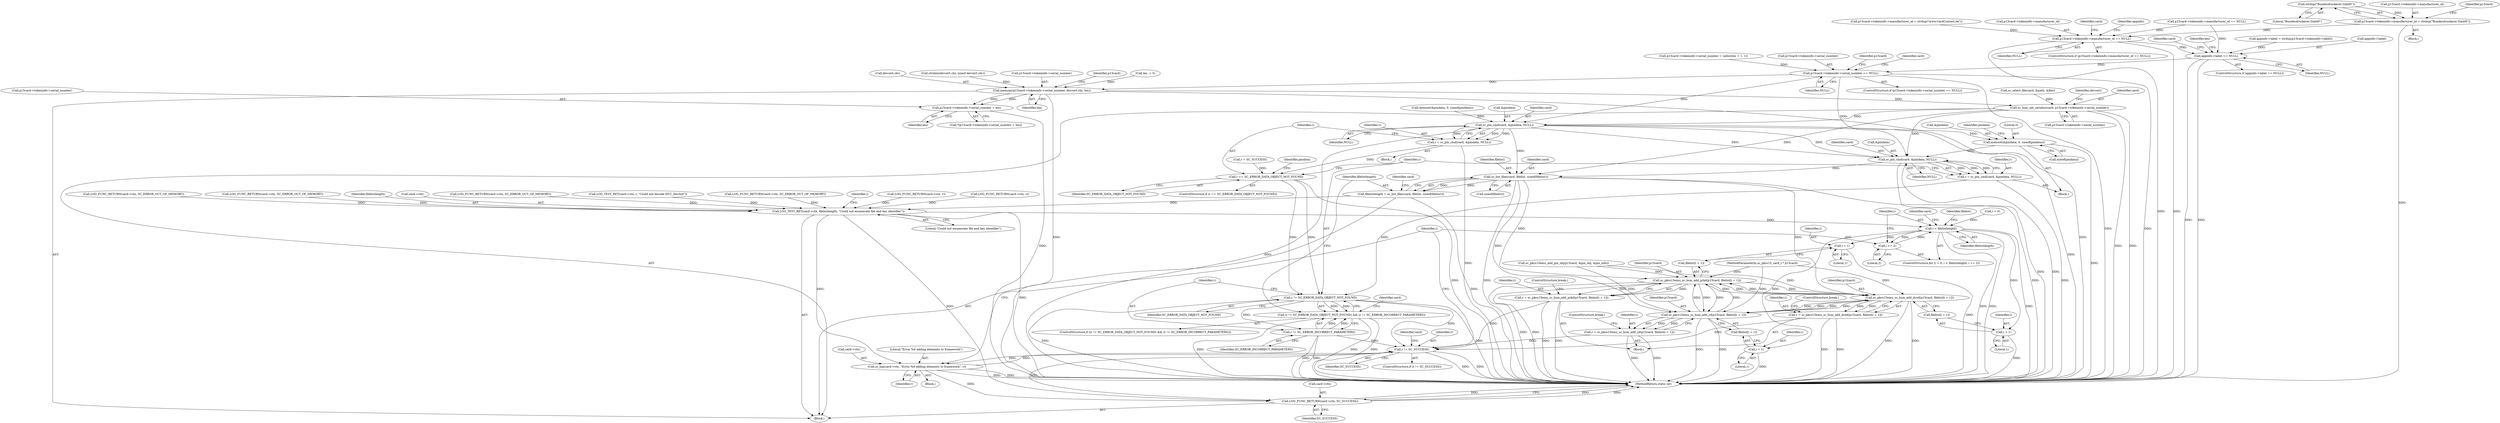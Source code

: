 digraph "0_OpenSC_360e95d45ac4123255a4c796db96337f332160ad#diff-d643a0fa169471dbf2912f4866dc49c5_6@API" {
"1000484" [label="(Call,strdup(\"Bundesdruckerei GmbH\"))"];
"1000478" [label="(Call,p15card->tokeninfo->manufacturer_id = strdup(\"Bundesdruckerei GmbH\"))"];
"1000497" [label="(Call,p15card->tokeninfo->manufacturer_id == NULL)"];
"1000520" [label="(Call,appinfo->label == NULL)"];
"1000559" [label="(Call,p15card->tokeninfo->serial_number == NULL)"];
"1000571" [label="(Call,memcpy(p15card->tokeninfo->serial_number, devcert.chr, len))"];
"1000583" [label="(Call,p15card->tokeninfo->serial_number + len)"];
"1000591" [label="(Call,sc_hsm_set_serialnr(card, p15card->tokeninfo->serial_number))"];
"1000958" [label="(Call,sc_pin_cmd(card, &pindata, NULL))"];
"1000956" [label="(Call,r = sc_pin_cmd(card, &pindata, NULL))"];
"1000964" [label="(Call,r == SC_ERROR_DATA_OBJECT_NOT_FOUND)"];
"1000998" [label="(Call,r != SC_ERROR_DATA_OBJECT_NOT_FOUND)"];
"1000997" [label="(Call,(r != SC_ERROR_DATA_OBJECT_NOT_FOUND) && (r != SC_ERROR_INCORRECT_PARAMETERS))"];
"1001001" [label="(Call,r != SC_ERROR_INCORRECT_PARAMETERS)"];
"1001072" [label="(Call,r != SC_SUCCESS)"];
"1001076" [label="(Call,sc_log(card->ctx, \"Error %d adding elements to framework\", r))"];
"1001082" [label="(Call,LOG_FUNC_RETURN(card->ctx, SC_SUCCESS))"];
"1000968" [label="(Call,memset(&pindata, 0, sizeof(pindata)))"];
"1000991" [label="(Call,sc_pin_cmd(card, &pindata, NULL))"];
"1000989" [label="(Call,r = sc_pin_cmd(card, &pindata, NULL))"];
"1001011" [label="(Call,sc_list_files(card, filelist, sizeof(filelist)))"];
"1001009" [label="(Call,filelistlength = sc_list_files(card, filelist, sizeof(filelist)))"];
"1001016" [label="(Call,LOG_TEST_RET(card->ctx, filelistlength, \"Could not enumerate file and key identifier\"))"];
"1001026" [label="(Call,i < filelistlength)"];
"1001029" [label="(Call,i += 2)"];
"1001045" [label="(Call,i + 1)"];
"1001056" [label="(Call,i + 1)"];
"1001067" [label="(Call,i + 1)"];
"1001041" [label="(Call,sc_pkcs15emu_sc_hsm_add_prkd(p15card, filelist[i + 1]))"];
"1001039" [label="(Call,r = sc_pkcs15emu_sc_hsm_add_prkd(p15card, filelist[i + 1]))"];
"1001052" [label="(Call,sc_pkcs15emu_sc_hsm_add_dcod(p15card, filelist[i + 1]))"];
"1001050" [label="(Call,r = sc_pkcs15emu_sc_hsm_add_dcod(p15card, filelist[i + 1]))"];
"1001063" [label="(Call,sc_pkcs15emu_sc_hsm_add_cd(p15card, filelist[i + 1]))"];
"1001061" [label="(Call,r = sc_pkcs15emu_sc_hsm_add_cd(p15card, filelist[i + 1]))"];
"1001017" [label="(Call,card->ctx)"];
"1001054" [label="(Call,filelist[i + 1])"];
"1000478" [label="(Call,p15card->tokeninfo->manufacturer_id = strdup(\"Bundesdruckerei GmbH\"))"];
"1000960" [label="(Call,&pindata)"];
"1000484" [label="(Call,strdup(\"Bundesdruckerei GmbH\"))"];
"1000498" [label="(Call,p15card->tokeninfo->manufacturer_id)"];
"1001056" [label="(Call,i + 1)"];
"1001083" [label="(Call,card->ctx)"];
"1001051" [label="(Identifier,r)"];
"1001080" [label="(Literal,\"Error %d adding elements to framework\")"];
"1000107" [label="(Block,)"];
"1000584" [label="(Call,p15card->tokeninfo->serial_number)"];
"1000577" [label="(Call,devcert.chr)"];
"1000992" [label="(Identifier,card)"];
"1001050" [label="(Call,r = sc_pkcs15emu_sc_hsm_add_dcod(p15card, filelist[i + 1]))"];
"1000963" [label="(ControlStructure,if (r == SC_ERROR_DATA_OBJECT_NOT_FOUND))"];
"1001026" [label="(Call,i < filelistlength)"];
"1000527" [label="(Identifier,card)"];
"1000504" [label="(Call,LOG_FUNC_RETURN(card->ctx, SC_ERROR_OUT_OF_MEMORY))"];
"1000966" [label="(Identifier,SC_ERROR_DATA_OBJECT_NOT_FOUND)"];
"1001058" [label="(Literal,1)"];
"1000930" [label="(Call,r = SC_SUCCESS)"];
"1000582" [label="(Call,*(p15card->tokeninfo->serial_number + len))"];
"1000964" [label="(Call,r == SC_ERROR_DATA_OBJECT_NOT_FOUND)"];
"1001076" [label="(Call,sc_log(card->ctx, \"Error %d adding elements to framework\", r))"];
"1000485" [label="(Literal,\"Bundesdruckerei GmbH\")"];
"1001047" [label="(Literal,1)"];
"1001053" [label="(Identifier,p15card)"];
"1001069" [label="(Literal,1)"];
"1000356" [label="(Call,LOG_TEST_RET(card->ctx, r, \"Could not decode EF.C_DevAut\"))"];
"1000479" [label="(Call,p15card->tokeninfo->manufacturer_id)"];
"1001029" [label="(Call,i += 2)"];
"1000591" [label="(Call,sc_hsm_set_serialnr(card, p15card->tokeninfo->serial_number))"];
"1001070" [label="(ControlStructure,break;)"];
"1001012" [label="(Identifier,card)"];
"1000580" [label="(Identifier,len)"];
"1000531" [label="(Identifier,len)"];
"1000497" [label="(Call,p15card->tokeninfo->manufacturer_id == NULL)"];
"1001018" [label="(Identifier,card)"];
"1000991" [label="(Call,sc_pin_cmd(card, &pindata, NULL))"];
"1000559" [label="(Call,p15card->tokeninfo->serial_number == NULL)"];
"1001010" [label="(Identifier,filelistlength)"];
"1000959" [label="(Identifier,card)"];
"1001087" [label="(MethodReturn,static int)"];
"1000532" [label="(Call,strnlen(devcert.chr, sizeof devcert.chr))"];
"1001082" [label="(Call,LOG_FUNC_RETURN(card->ctx, SC_SUCCESS))"];
"1001040" [label="(Identifier,r)"];
"1000574" [label="(Identifier,p15card)"];
"1000968" [label="(Call,memset(&pindata, 0, sizeof(pindata)))"];
"1001086" [label="(Identifier,SC_SUCCESS)"];
"1001000" [label="(Identifier,SC_ERROR_DATA_OBJECT_NOT_FOUND)"];
"1000902" [label="(Call,sc_pkcs15emu_add_pin_obj(p15card, &pin_obj, &pin_info))"];
"1001039" [label="(Call,r = sc_pkcs15emu_sc_hsm_add_prkd(p15card, filelist[i + 1]))"];
"1000958" [label="(Call,sc_pin_cmd(card, &pindata, NULL))"];
"1000971" [label="(Literal,0)"];
"1000572" [label="(Call,p15card->tokeninfo->serial_number)"];
"1000503" [label="(Identifier,NULL)"];
"1001084" [label="(Identifier,card)"];
"1001006" [label="(Identifier,card)"];
"1001077" [label="(Call,card->ctx)"];
"1000190" [label="(Call,sc_select_file(card, &path, &file))"];
"1001014" [label="(Call,sizeof(filelist))"];
"1001064" [label="(Identifier,p15card)"];
"1000568" [label="(Identifier,card)"];
"1001068" [label="(Identifier,i)"];
"1000965" [label="(Identifier,r)"];
"1000488" [label="(Call,p15card->tokeninfo->manufacturer_id = strdup(\"www.CardContact.de\"))"];
"1000566" [label="(Call,LOG_FUNC_RETURN(card->ctx, SC_ERROR_OUT_OF_MEMORY))"];
"1001024" [label="(Identifier,i)"];
"1001078" [label="(Identifier,card)"];
"1000989" [label="(Call,r = sc_pin_cmd(card, &pindata, NULL))"];
"1001059" [label="(ControlStructure,break;)"];
"1001045" [label="(Call,i + 1)"];
"1000762" [label="(Call,LOG_FUNC_RETURN(card->ctx, r))"];
"1000589" [label="(Identifier,len)"];
"1000912" [label="(Call,LOG_FUNC_RETURN(card->ctx, r))"];
"1000520" [label="(Call,appinfo->label == NULL)"];
"1000999" [label="(Identifier,r)"];
"1000934" [label="(Block,)"];
"1001041" [label="(Call,sc_pkcs15emu_sc_hsm_add_prkd(p15card, filelist[i + 1]))"];
"1001065" [label="(Call,filelist[i + 1])"];
"1001001" [label="(Call,r != SC_ERROR_INCORRECT_PARAMETERS)"];
"1001030" [label="(Identifier,i)"];
"1001043" [label="(Call,filelist[i + 1])"];
"1000496" [label="(ControlStructure,if (p15card->tokeninfo->manufacturer_id == NULL))"];
"1000957" [label="(Identifier,r)"];
"1001021" [label="(Literal,\"Could not enumerate file and key identifier\")"];
"1001046" [label="(Identifier,i)"];
"1000565" [label="(Identifier,NULL)"];
"1000558" [label="(ControlStructure,if (p15card->tokeninfo->serial_number == NULL))"];
"1001042" [label="(Identifier,p15card)"];
"1001075" [label="(Block,)"];
"1000956" [label="(Call,r = sc_pin_cmd(card, &pindata, NULL))"];
"1000547" [label="(Call,p15card->tokeninfo->serial_number = calloc(len + 1, 1))"];
"1000583" [label="(Call,p15card->tokeninfo->serial_number + len)"];
"1000600" [label="(Identifier,devcert)"];
"1001057" [label="(Identifier,i)"];
"1000477" [label="(Block,)"];
"1000519" [label="(ControlStructure,if (appinfo->label == NULL))"];
"1001081" [label="(Identifier,r)"];
"1000560" [label="(Call,p15card->tokeninfo->serial_number)"];
"1001002" [label="(Identifier,r)"];
"1000453" [label="(Call,p15card->tokeninfo->manufacturer_id == NULL)"];
"1001031" [label="(Literal,2)"];
"1000586" [label="(Identifier,p15card)"];
"1000995" [label="(Identifier,NULL)"];
"1001009" [label="(Call,filelistlength = sc_list_files(card, filelist, sizeof(filelist)))"];
"1000509" [label="(Call,appinfo->label = strdup(p15card->tokeninfo->label))"];
"1000524" [label="(Identifier,NULL)"];
"1000592" [label="(Identifier,card)"];
"1001063" [label="(Call,sc_pkcs15emu_sc_hsm_add_cd(p15card, filelist[i + 1]))"];
"1001022" [label="(ControlStructure,for (i = 0; i < filelistlength; i += 2))"];
"1001072" [label="(Call,r != SC_SUCCESS)"];
"1000969" [label="(Call,&pindata)"];
"1000976" [label="(Identifier,pindata)"];
"1001071" [label="(ControlStructure,if (r != SC_SUCCESS))"];
"1001035" [label="(Identifier,filelist)"];
"1001061" [label="(Call,r = sc_pkcs15emu_sc_hsm_add_cd(p15card, filelist[i + 1]))"];
"1000416" [label="(Call,LOG_FUNC_RETURN(card->ctx, SC_ERROR_OUT_OF_MEMORY))"];
"1000500" [label="(Identifier,p15card)"];
"1000967" [label="(Block,)"];
"1000506" [label="(Identifier,card)"];
"1000935" [label="(Call,memset(&pindata, 0, sizeof(pindata)))"];
"1001067" [label="(Call,i + 1)"];
"1000990" [label="(Identifier,r)"];
"1000525" [label="(Call,LOG_FUNC_RETURN(card->ctx, SC_ERROR_OUT_OF_MEMORY))"];
"1001013" [label="(Identifier,filelist)"];
"1001052" [label="(Call,sc_pkcs15emu_sc_hsm_add_dcod(p15card, filelist[i + 1]))"];
"1000511" [label="(Identifier,appinfo)"];
"1000571" [label="(Call,memcpy(p15card->tokeninfo->serial_number, devcert.chr, len))"];
"1001073" [label="(Identifier,r)"];
"1000962" [label="(Identifier,NULL)"];
"1001023" [label="(Call,i = 0)"];
"1000593" [label="(Call,p15card->tokeninfo->serial_number)"];
"1001028" [label="(Identifier,filelistlength)"];
"1001011" [label="(Call,sc_list_files(card, filelist, sizeof(filelist)))"];
"1001020" [label="(Identifier,filelistlength)"];
"1001027" [label="(Identifier,i)"];
"1000544" [label="(Call,len -= 5)"];
"1001062" [label="(Identifier,r)"];
"1001016" [label="(Call,LOG_TEST_RET(card->ctx, filelistlength, \"Could not enumerate file and key identifier\"))"];
"1000997" [label="(Call,(r != SC_ERROR_DATA_OBJECT_NOT_FOUND) && (r != SC_ERROR_INCORRECT_PARAMETERS))"];
"1001048" [label="(ControlStructure,break;)"];
"1000993" [label="(Call,&pindata)"];
"1000970" [label="(Identifier,pindata)"];
"1000996" [label="(ControlStructure,if ((r != SC_ERROR_DATA_OBJECT_NOT_FOUND) && (r != SC_ERROR_INCORRECT_PARAMETERS)))"];
"1001074" [label="(Identifier,SC_SUCCESS)"];
"1000521" [label="(Call,appinfo->label)"];
"1000972" [label="(Call,sizeof(pindata))"];
"1000106" [label="(MethodParameterIn,sc_pkcs15_card_t * p15card)"];
"1001037" [label="(Block,)"];
"1000998" [label="(Call,r != SC_ERROR_DATA_OBJECT_NOT_FOUND)"];
"1001003" [label="(Identifier,SC_ERROR_INCORRECT_PARAMETERS)"];
"1000484" -> "1000478"  [label="AST: "];
"1000484" -> "1000485"  [label="CFG: "];
"1000485" -> "1000484"  [label="AST: "];
"1000478" -> "1000484"  [label="CFG: "];
"1000484" -> "1000478"  [label="DDG: "];
"1000478" -> "1000477"  [label="AST: "];
"1000479" -> "1000478"  [label="AST: "];
"1000500" -> "1000478"  [label="CFG: "];
"1000478" -> "1001087"  [label="DDG: "];
"1000478" -> "1000497"  [label="DDG: "];
"1000497" -> "1000496"  [label="AST: "];
"1000497" -> "1000503"  [label="CFG: "];
"1000498" -> "1000497"  [label="AST: "];
"1000503" -> "1000497"  [label="AST: "];
"1000506" -> "1000497"  [label="CFG: "];
"1000511" -> "1000497"  [label="CFG: "];
"1000497" -> "1001087"  [label="DDG: "];
"1000497" -> "1001087"  [label="DDG: "];
"1000488" -> "1000497"  [label="DDG: "];
"1000453" -> "1000497"  [label="DDG: "];
"1000497" -> "1000520"  [label="DDG: "];
"1000520" -> "1000519"  [label="AST: "];
"1000520" -> "1000524"  [label="CFG: "];
"1000521" -> "1000520"  [label="AST: "];
"1000524" -> "1000520"  [label="AST: "];
"1000527" -> "1000520"  [label="CFG: "];
"1000531" -> "1000520"  [label="CFG: "];
"1000520" -> "1001087"  [label="DDG: "];
"1000520" -> "1001087"  [label="DDG: "];
"1000509" -> "1000520"  [label="DDG: "];
"1000453" -> "1000520"  [label="DDG: "];
"1000520" -> "1000559"  [label="DDG: "];
"1000559" -> "1000558"  [label="AST: "];
"1000559" -> "1000565"  [label="CFG: "];
"1000560" -> "1000559"  [label="AST: "];
"1000565" -> "1000559"  [label="AST: "];
"1000568" -> "1000559"  [label="CFG: "];
"1000574" -> "1000559"  [label="CFG: "];
"1000559" -> "1001087"  [label="DDG: "];
"1000559" -> "1001087"  [label="DDG: "];
"1000547" -> "1000559"  [label="DDG: "];
"1000559" -> "1000571"  [label="DDG: "];
"1000559" -> "1000958"  [label="DDG: "];
"1000559" -> "1000991"  [label="DDG: "];
"1000571" -> "1000107"  [label="AST: "];
"1000571" -> "1000580"  [label="CFG: "];
"1000572" -> "1000571"  [label="AST: "];
"1000577" -> "1000571"  [label="AST: "];
"1000580" -> "1000571"  [label="AST: "];
"1000586" -> "1000571"  [label="CFG: "];
"1000571" -> "1001087"  [label="DDG: "];
"1000571" -> "1001087"  [label="DDG: "];
"1000532" -> "1000571"  [label="DDG: "];
"1000544" -> "1000571"  [label="DDG: "];
"1000571" -> "1000583"  [label="DDG: "];
"1000571" -> "1000583"  [label="DDG: "];
"1000571" -> "1000591"  [label="DDG: "];
"1000583" -> "1000582"  [label="AST: "];
"1000583" -> "1000589"  [label="CFG: "];
"1000584" -> "1000583"  [label="AST: "];
"1000589" -> "1000583"  [label="AST: "];
"1000582" -> "1000583"  [label="CFG: "];
"1000583" -> "1001087"  [label="DDG: "];
"1000591" -> "1000107"  [label="AST: "];
"1000591" -> "1000593"  [label="CFG: "];
"1000592" -> "1000591"  [label="AST: "];
"1000593" -> "1000591"  [label="AST: "];
"1000600" -> "1000591"  [label="CFG: "];
"1000591" -> "1001087"  [label="DDG: "];
"1000591" -> "1001087"  [label="DDG: "];
"1000190" -> "1000591"  [label="DDG: "];
"1000591" -> "1000958"  [label="DDG: "];
"1000591" -> "1000991"  [label="DDG: "];
"1000591" -> "1001011"  [label="DDG: "];
"1000958" -> "1000956"  [label="AST: "];
"1000958" -> "1000962"  [label="CFG: "];
"1000959" -> "1000958"  [label="AST: "];
"1000960" -> "1000958"  [label="AST: "];
"1000962" -> "1000958"  [label="AST: "];
"1000956" -> "1000958"  [label="CFG: "];
"1000958" -> "1001087"  [label="DDG: "];
"1000958" -> "1001087"  [label="DDG: "];
"1000958" -> "1000956"  [label="DDG: "];
"1000958" -> "1000956"  [label="DDG: "];
"1000958" -> "1000956"  [label="DDG: "];
"1000935" -> "1000958"  [label="DDG: "];
"1000958" -> "1000968"  [label="DDG: "];
"1000958" -> "1000991"  [label="DDG: "];
"1000958" -> "1000991"  [label="DDG: "];
"1000958" -> "1001011"  [label="DDG: "];
"1000956" -> "1000934"  [label="AST: "];
"1000957" -> "1000956"  [label="AST: "];
"1000965" -> "1000956"  [label="CFG: "];
"1000956" -> "1001087"  [label="DDG: "];
"1000956" -> "1000964"  [label="DDG: "];
"1000964" -> "1000963"  [label="AST: "];
"1000964" -> "1000966"  [label="CFG: "];
"1000965" -> "1000964"  [label="AST: "];
"1000966" -> "1000964"  [label="AST: "];
"1000970" -> "1000964"  [label="CFG: "];
"1000999" -> "1000964"  [label="CFG: "];
"1000964" -> "1001087"  [label="DDG: "];
"1000930" -> "1000964"  [label="DDG: "];
"1000964" -> "1000998"  [label="DDG: "];
"1000964" -> "1000998"  [label="DDG: "];
"1000998" -> "1000997"  [label="AST: "];
"1000998" -> "1001000"  [label="CFG: "];
"1000999" -> "1000998"  [label="AST: "];
"1001000" -> "1000998"  [label="AST: "];
"1001002" -> "1000998"  [label="CFG: "];
"1000997" -> "1000998"  [label="CFG: "];
"1000998" -> "1001087"  [label="DDG: "];
"1000998" -> "1001087"  [label="DDG: "];
"1000998" -> "1000997"  [label="DDG: "];
"1000998" -> "1000997"  [label="DDG: "];
"1000989" -> "1000998"  [label="DDG: "];
"1000998" -> "1001001"  [label="DDG: "];
"1000998" -> "1001072"  [label="DDG: "];
"1000997" -> "1000996"  [label="AST: "];
"1000997" -> "1001001"  [label="CFG: "];
"1001001" -> "1000997"  [label="AST: "];
"1001006" -> "1000997"  [label="CFG: "];
"1001010" -> "1000997"  [label="CFG: "];
"1000997" -> "1001087"  [label="DDG: "];
"1000997" -> "1001087"  [label="DDG: "];
"1000997" -> "1001087"  [label="DDG: "];
"1001001" -> "1000997"  [label="DDG: "];
"1001001" -> "1000997"  [label="DDG: "];
"1001001" -> "1001003"  [label="CFG: "];
"1001002" -> "1001001"  [label="AST: "];
"1001003" -> "1001001"  [label="AST: "];
"1001001" -> "1001087"  [label="DDG: "];
"1001001" -> "1001087"  [label="DDG: "];
"1001001" -> "1001072"  [label="DDG: "];
"1001072" -> "1001071"  [label="AST: "];
"1001072" -> "1001074"  [label="CFG: "];
"1001073" -> "1001072"  [label="AST: "];
"1001074" -> "1001072"  [label="AST: "];
"1001078" -> "1001072"  [label="CFG: "];
"1001030" -> "1001072"  [label="CFG: "];
"1001072" -> "1001087"  [label="DDG: "];
"1001072" -> "1001087"  [label="DDG: "];
"1001061" -> "1001072"  [label="DDG: "];
"1001050" -> "1001072"  [label="DDG: "];
"1001039" -> "1001072"  [label="DDG: "];
"1001076" -> "1001072"  [label="DDG: "];
"1001072" -> "1001076"  [label="DDG: "];
"1001072" -> "1001082"  [label="DDG: "];
"1001076" -> "1001075"  [label="AST: "];
"1001076" -> "1001081"  [label="CFG: "];
"1001077" -> "1001076"  [label="AST: "];
"1001080" -> "1001076"  [label="AST: "];
"1001081" -> "1001076"  [label="AST: "];
"1001030" -> "1001076"  [label="CFG: "];
"1001076" -> "1001087"  [label="DDG: "];
"1001076" -> "1001087"  [label="DDG: "];
"1001016" -> "1001076"  [label="DDG: "];
"1001076" -> "1001082"  [label="DDG: "];
"1001082" -> "1000107"  [label="AST: "];
"1001082" -> "1001086"  [label="CFG: "];
"1001083" -> "1001082"  [label="AST: "];
"1001086" -> "1001082"  [label="AST: "];
"1001087" -> "1001082"  [label="CFG: "];
"1001082" -> "1001087"  [label="DDG: "];
"1001082" -> "1001087"  [label="DDG: "];
"1001082" -> "1001087"  [label="DDG: "];
"1001016" -> "1001082"  [label="DDG: "];
"1000968" -> "1000967"  [label="AST: "];
"1000968" -> "1000972"  [label="CFG: "];
"1000969" -> "1000968"  [label="AST: "];
"1000971" -> "1000968"  [label="AST: "];
"1000972" -> "1000968"  [label="AST: "];
"1000976" -> "1000968"  [label="CFG: "];
"1000968" -> "1001087"  [label="DDG: "];
"1000968" -> "1000991"  [label="DDG: "];
"1000991" -> "1000989"  [label="AST: "];
"1000991" -> "1000995"  [label="CFG: "];
"1000992" -> "1000991"  [label="AST: "];
"1000993" -> "1000991"  [label="AST: "];
"1000995" -> "1000991"  [label="AST: "];
"1000989" -> "1000991"  [label="CFG: "];
"1000991" -> "1001087"  [label="DDG: "];
"1000991" -> "1001087"  [label="DDG: "];
"1000991" -> "1000989"  [label="DDG: "];
"1000991" -> "1000989"  [label="DDG: "];
"1000991" -> "1000989"  [label="DDG: "];
"1000991" -> "1001011"  [label="DDG: "];
"1000989" -> "1000967"  [label="AST: "];
"1000990" -> "1000989"  [label="AST: "];
"1000999" -> "1000989"  [label="CFG: "];
"1000989" -> "1001087"  [label="DDG: "];
"1001011" -> "1001009"  [label="AST: "];
"1001011" -> "1001014"  [label="CFG: "];
"1001012" -> "1001011"  [label="AST: "];
"1001013" -> "1001011"  [label="AST: "];
"1001014" -> "1001011"  [label="AST: "];
"1001009" -> "1001011"  [label="CFG: "];
"1001011" -> "1001087"  [label="DDG: "];
"1001011" -> "1001087"  [label="DDG: "];
"1001011" -> "1001009"  [label="DDG: "];
"1001011" -> "1001009"  [label="DDG: "];
"1001011" -> "1001041"  [label="DDG: "];
"1001011" -> "1001052"  [label="DDG: "];
"1001011" -> "1001063"  [label="DDG: "];
"1001009" -> "1000107"  [label="AST: "];
"1001010" -> "1001009"  [label="AST: "];
"1001018" -> "1001009"  [label="CFG: "];
"1001009" -> "1001087"  [label="DDG: "];
"1001009" -> "1001016"  [label="DDG: "];
"1001016" -> "1000107"  [label="AST: "];
"1001016" -> "1001021"  [label="CFG: "];
"1001017" -> "1001016"  [label="AST: "];
"1001020" -> "1001016"  [label="AST: "];
"1001021" -> "1001016"  [label="AST: "];
"1001024" -> "1001016"  [label="CFG: "];
"1001016" -> "1001087"  [label="DDG: "];
"1000356" -> "1001016"  [label="DDG: "];
"1000566" -> "1001016"  [label="DDG: "];
"1000525" -> "1001016"  [label="DDG: "];
"1000762" -> "1001016"  [label="DDG: "];
"1000504" -> "1001016"  [label="DDG: "];
"1000416" -> "1001016"  [label="DDG: "];
"1000912" -> "1001016"  [label="DDG: "];
"1001016" -> "1001026"  [label="DDG: "];
"1001026" -> "1001022"  [label="AST: "];
"1001026" -> "1001028"  [label="CFG: "];
"1001027" -> "1001026"  [label="AST: "];
"1001028" -> "1001026"  [label="AST: "];
"1001035" -> "1001026"  [label="CFG: "];
"1001084" -> "1001026"  [label="CFG: "];
"1001026" -> "1001087"  [label="DDG: "];
"1001026" -> "1001087"  [label="DDG: "];
"1001026" -> "1001087"  [label="DDG: "];
"1001023" -> "1001026"  [label="DDG: "];
"1001029" -> "1001026"  [label="DDG: "];
"1001026" -> "1001029"  [label="DDG: "];
"1001026" -> "1001045"  [label="DDG: "];
"1001026" -> "1001056"  [label="DDG: "];
"1001026" -> "1001067"  [label="DDG: "];
"1001029" -> "1001022"  [label="AST: "];
"1001029" -> "1001031"  [label="CFG: "];
"1001030" -> "1001029"  [label="AST: "];
"1001031" -> "1001029"  [label="AST: "];
"1001027" -> "1001029"  [label="CFG: "];
"1001045" -> "1001043"  [label="AST: "];
"1001045" -> "1001047"  [label="CFG: "];
"1001046" -> "1001045"  [label="AST: "];
"1001047" -> "1001045"  [label="AST: "];
"1001043" -> "1001045"  [label="CFG: "];
"1001045" -> "1001087"  [label="DDG: "];
"1001056" -> "1001054"  [label="AST: "];
"1001056" -> "1001058"  [label="CFG: "];
"1001057" -> "1001056"  [label="AST: "];
"1001058" -> "1001056"  [label="AST: "];
"1001054" -> "1001056"  [label="CFG: "];
"1001056" -> "1001087"  [label="DDG: "];
"1001067" -> "1001065"  [label="AST: "];
"1001067" -> "1001069"  [label="CFG: "];
"1001068" -> "1001067"  [label="AST: "];
"1001069" -> "1001067"  [label="AST: "];
"1001065" -> "1001067"  [label="CFG: "];
"1001067" -> "1001087"  [label="DDG: "];
"1001041" -> "1001039"  [label="AST: "];
"1001041" -> "1001043"  [label="CFG: "];
"1001042" -> "1001041"  [label="AST: "];
"1001043" -> "1001041"  [label="AST: "];
"1001039" -> "1001041"  [label="CFG: "];
"1001041" -> "1001087"  [label="DDG: "];
"1001041" -> "1001087"  [label="DDG: "];
"1001041" -> "1001039"  [label="DDG: "];
"1001041" -> "1001039"  [label="DDG: "];
"1001063" -> "1001041"  [label="DDG: "];
"1001063" -> "1001041"  [label="DDG: "];
"1000902" -> "1001041"  [label="DDG: "];
"1001052" -> "1001041"  [label="DDG: "];
"1001052" -> "1001041"  [label="DDG: "];
"1000106" -> "1001041"  [label="DDG: "];
"1001041" -> "1001052"  [label="DDG: "];
"1001041" -> "1001052"  [label="DDG: "];
"1001041" -> "1001063"  [label="DDG: "];
"1001041" -> "1001063"  [label="DDG: "];
"1001039" -> "1001037"  [label="AST: "];
"1001040" -> "1001039"  [label="AST: "];
"1001048" -> "1001039"  [label="CFG: "];
"1001039" -> "1001087"  [label="DDG: "];
"1001039" -> "1001087"  [label="DDG: "];
"1001052" -> "1001050"  [label="AST: "];
"1001052" -> "1001054"  [label="CFG: "];
"1001053" -> "1001052"  [label="AST: "];
"1001054" -> "1001052"  [label="AST: "];
"1001050" -> "1001052"  [label="CFG: "];
"1001052" -> "1001087"  [label="DDG: "];
"1001052" -> "1001087"  [label="DDG: "];
"1001052" -> "1001050"  [label="DDG: "];
"1001052" -> "1001050"  [label="DDG: "];
"1001063" -> "1001052"  [label="DDG: "];
"1001063" -> "1001052"  [label="DDG: "];
"1000902" -> "1001052"  [label="DDG: "];
"1000106" -> "1001052"  [label="DDG: "];
"1001052" -> "1001063"  [label="DDG: "];
"1001052" -> "1001063"  [label="DDG: "];
"1001050" -> "1001037"  [label="AST: "];
"1001051" -> "1001050"  [label="AST: "];
"1001059" -> "1001050"  [label="CFG: "];
"1001050" -> "1001087"  [label="DDG: "];
"1001050" -> "1001087"  [label="DDG: "];
"1001063" -> "1001061"  [label="AST: "];
"1001063" -> "1001065"  [label="CFG: "];
"1001064" -> "1001063"  [label="AST: "];
"1001065" -> "1001063"  [label="AST: "];
"1001061" -> "1001063"  [label="CFG: "];
"1001063" -> "1001087"  [label="DDG: "];
"1001063" -> "1001087"  [label="DDG: "];
"1001063" -> "1001061"  [label="DDG: "];
"1001063" -> "1001061"  [label="DDG: "];
"1000902" -> "1001063"  [label="DDG: "];
"1000106" -> "1001063"  [label="DDG: "];
"1001061" -> "1001037"  [label="AST: "];
"1001062" -> "1001061"  [label="AST: "];
"1001070" -> "1001061"  [label="CFG: "];
"1001061" -> "1001087"  [label="DDG: "];
"1001061" -> "1001087"  [label="DDG: "];
}
